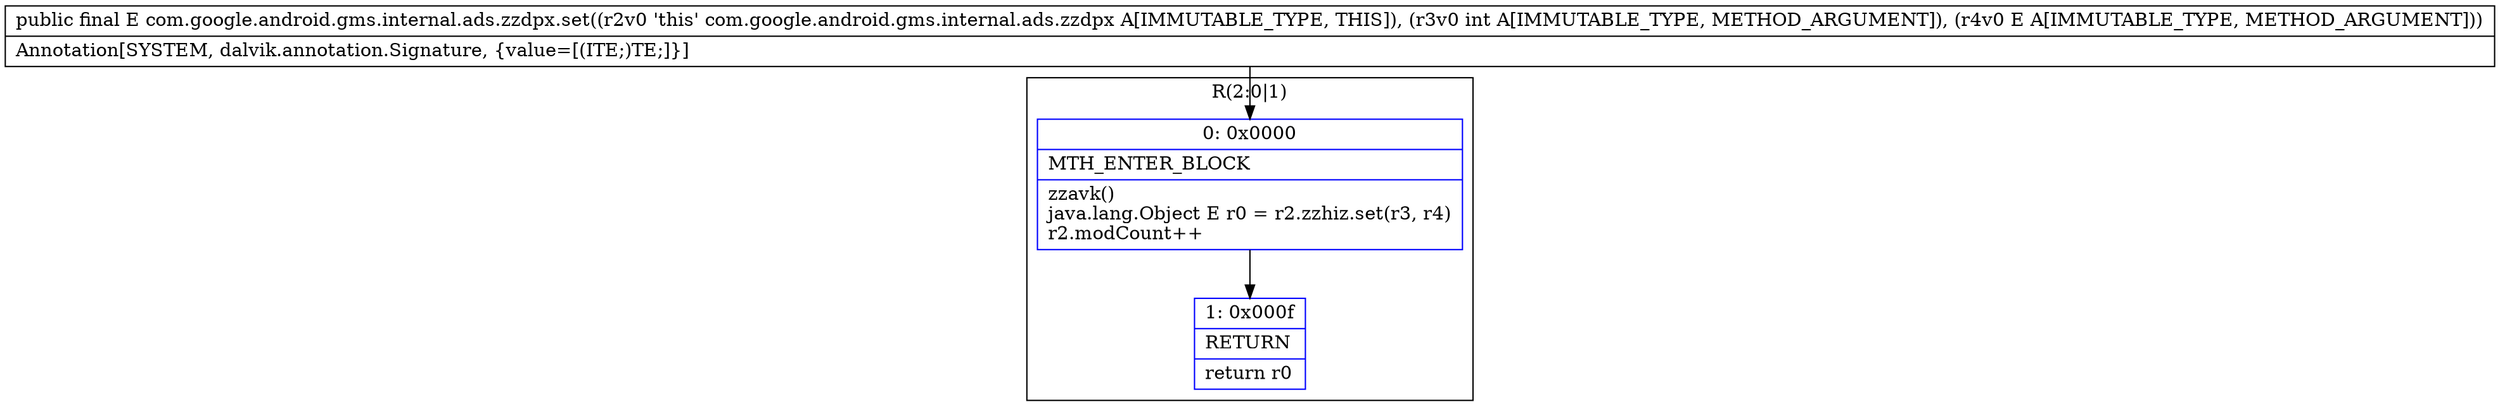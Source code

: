 digraph "CFG forcom.google.android.gms.internal.ads.zzdpx.set(ILjava\/lang\/Object;)Ljava\/lang\/Object;" {
subgraph cluster_Region_1417196301 {
label = "R(2:0|1)";
node [shape=record,color=blue];
Node_0 [shape=record,label="{0\:\ 0x0000|MTH_ENTER_BLOCK\l|zzavk()\ljava.lang.Object E r0 = r2.zzhiz.set(r3, r4)\lr2.modCount++\l}"];
Node_1 [shape=record,label="{1\:\ 0x000f|RETURN\l|return r0\l}"];
}
MethodNode[shape=record,label="{public final E com.google.android.gms.internal.ads.zzdpx.set((r2v0 'this' com.google.android.gms.internal.ads.zzdpx A[IMMUTABLE_TYPE, THIS]), (r3v0 int A[IMMUTABLE_TYPE, METHOD_ARGUMENT]), (r4v0 E A[IMMUTABLE_TYPE, METHOD_ARGUMENT]))  | Annotation[SYSTEM, dalvik.annotation.Signature, \{value=[(ITE;)TE;]\}]\l}"];
MethodNode -> Node_0;
Node_0 -> Node_1;
}

